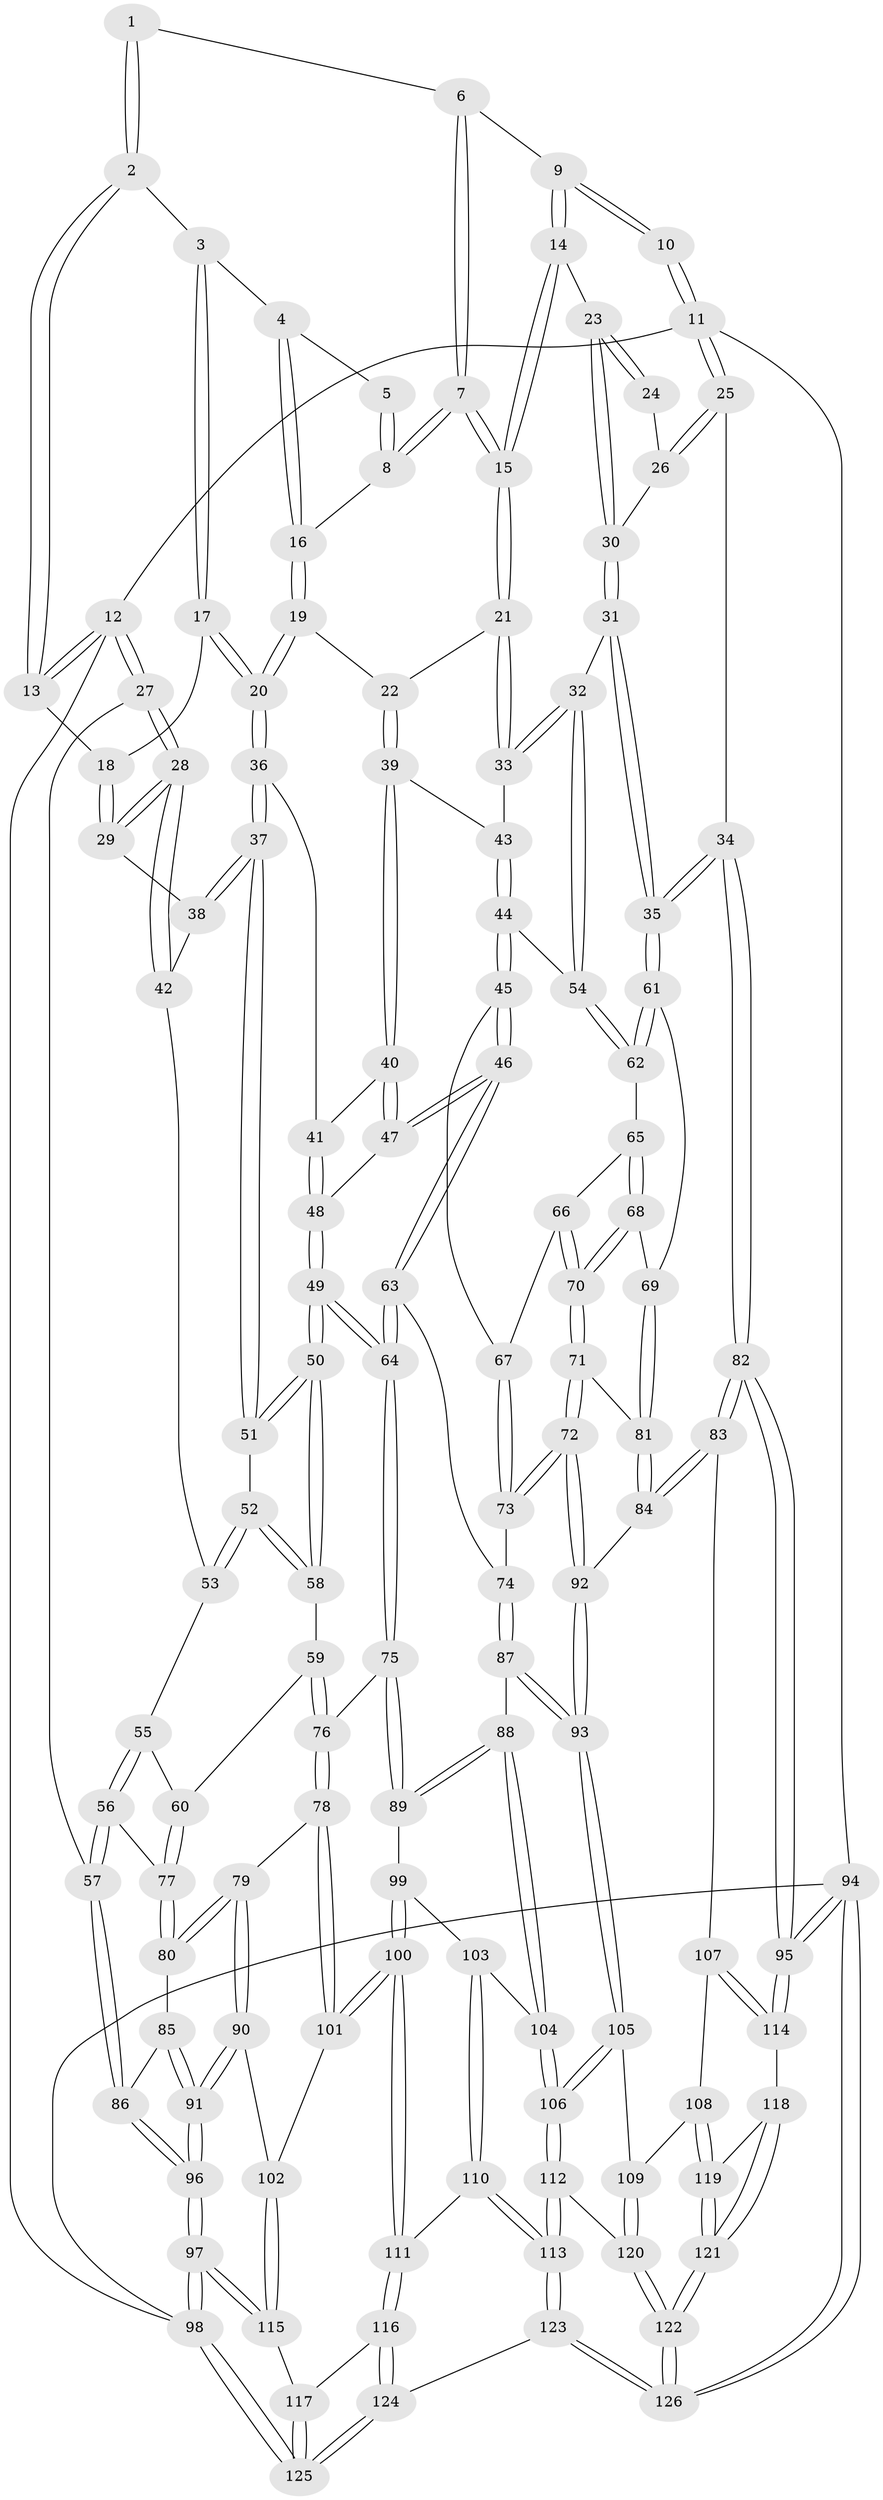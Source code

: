 // coarse degree distribution, {4: 0.3815789473684211, 6: 0.11842105263157894, 3: 0.09210526315789473, 5: 0.40789473684210525}
// Generated by graph-tools (version 1.1) at 2025/24/03/03/25 07:24:36]
// undirected, 126 vertices, 312 edges
graph export_dot {
graph [start="1"]
  node [color=gray90,style=filled];
  1 [pos="+0.519107724491471+0"];
  2 [pos="+0.28594998850795883+0"];
  3 [pos="+0.4568460219904115+0.06525701799597662"];
  4 [pos="+0.4648572492917883+0.0634613612029525"];
  5 [pos="+0.5156207019669324+0"];
  6 [pos="+0.661131801776169+0"];
  7 [pos="+0.7044618497174276+0.09962027158429305"];
  8 [pos="+0.5301068659049182+0.06565155761458549"];
  9 [pos="+0.9710070311480087+0"];
  10 [pos="+1+0"];
  11 [pos="+1+0"];
  12 [pos="+0+0"];
  13 [pos="+0.25764864184202774+0"];
  14 [pos="+0.8131310434924071+0.10943360430999596"];
  15 [pos="+0.7071386013402216+0.10686979154516262"];
  16 [pos="+0.5164265809915928+0.08146573283344338"];
  17 [pos="+0.39514052125606514+0.13592557444427833"];
  18 [pos="+0.24523920798292048+0.008362229679727707"];
  19 [pos="+0.5053352731054349+0.14076765833167457"];
  20 [pos="+0.4019878903051279+0.14719703788319796"];
  21 [pos="+0.6985438739321531+0.1277674008745235"];
  22 [pos="+0.5417147650292196+0.17062945408177016"];
  23 [pos="+0.8260646054955696+0.11232144735628757"];
  24 [pos="+1+0"];
  25 [pos="+1+0.26529149045683187"];
  26 [pos="+0.907459287349856+0.12446525284491529"];
  27 [pos="+0+0.15419278953201848"];
  28 [pos="+0+0.15840986562500464"];
  29 [pos="+0.20365672801534343+0.0814364311401877"];
  30 [pos="+0.8612165473499754+0.13108102033639932"];
  31 [pos="+0.8835669224654943+0.28519085813058986"];
  32 [pos="+0.7084976078583097+0.2689464759493288"];
  33 [pos="+0.7024291798850228+0.24659642917018607"];
  34 [pos="+1+0.3697897402688879"];
  35 [pos="+1+0.3868402862846865"];
  36 [pos="+0.3960860507489356+0.23133984695674856"];
  37 [pos="+0.29442528445219607+0.2656138451576157"];
  38 [pos="+0.20357097086601292+0.08887982540638724"];
  39 [pos="+0.5241502615374954+0.24267894422205255"];
  40 [pos="+0.4798338177266566+0.26493957605049834"];
  41 [pos="+0.4204856535252477+0.2548982031600791"];
  42 [pos="+0.1277337486024766+0.2605848589186717"];
  43 [pos="+0.5358149453497888+0.24946261984389803"];
  44 [pos="+0.5958973853121183+0.3494283251593307"];
  45 [pos="+0.5432262030460989+0.4132880893624133"];
  46 [pos="+0.5315995047245348+0.41924200056712063"];
  47 [pos="+0.5051326311846499+0.34801953456167833"];
  48 [pos="+0.410311738500369+0.3204098134342477"];
  49 [pos="+0.3739078149553141+0.4838899234843282"];
  50 [pos="+0.37019890467002525+0.47928281558257235"];
  51 [pos="+0.2676705722505582+0.3162838074761398"];
  52 [pos="+0.19355372024419173+0.32179216682156364"];
  53 [pos="+0.14011843905563354+0.29433179772098544"];
  54 [pos="+0.6999385805382219+0.2967619381724232"];
  55 [pos="+0.11671381003029685+0.3180867862551653"];
  56 [pos="+0+0.43931818414666296"];
  57 [pos="+0+0.4300645900275105"];
  58 [pos="+0.18010033177731335+0.4042334123953401"];
  59 [pos="+0.13363119406231735+0.47453100172448975"];
  60 [pos="+0.11980910131545175+0.47507228489021264"];
  61 [pos="+0.9574957578544079+0.41799887295819754"];
  62 [pos="+0.7162211930814335+0.3414377855789879"];
  63 [pos="+0.4723614431398268+0.4887633237669877"];
  64 [pos="+0.38259108310443657+0.504812946614605"];
  65 [pos="+0.7179497582016512+0.3676075970898131"];
  66 [pos="+0.7118495308207545+0.39603487219250616"];
  67 [pos="+0.6413774940608497+0.44228888627168067"];
  68 [pos="+0.8690605579174+0.46913767747032553"];
  69 [pos="+0.9389778972713263+0.43420605700095116"];
  70 [pos="+0.7600748672783122+0.5523944172298754"];
  71 [pos="+0.751656823999508+0.5656984238932948"];
  72 [pos="+0.7461620500329535+0.5729244586744787"];
  73 [pos="+0.70597766484905+0.566034594708537"];
  74 [pos="+0.5927576153557423+0.5788308509609377"];
  75 [pos="+0.34524162614479914+0.5601401544141417"];
  76 [pos="+0.3081446382699343+0.5713279675330895"];
  77 [pos="+0.05126139637279701+0.49276375899828617"];
  78 [pos="+0.2551748231329455+0.6193711260209682"];
  79 [pos="+0.21874656110666266+0.6344816713442099"];
  80 [pos="+0.08762086971263981+0.6013587643816559"];
  81 [pos="+0.9215139035950926+0.5976226538789075"];
  82 [pos="+1+0.6752464666809135"];
  83 [pos="+1+0.7046358052351394"];
  84 [pos="+0.9336482986030957+0.6679525510129464"];
  85 [pos="+0.07486453223884235+0.622291338863825"];
  86 [pos="+0+0.5581710920835915"];
  87 [pos="+0.5675500373641109+0.6992604241305604"];
  88 [pos="+0.5658012491413333+0.7013645914430131"];
  89 [pos="+0.37115224007375736+0.6144569371075699"];
  90 [pos="+0.13122258600149614+0.7496789341020925"];
  91 [pos="+0.008994077070826832+0.7665137269944045"];
  92 [pos="+0.7741028510673998+0.6737706555802968"];
  93 [pos="+0.7612040633812502+0.7165500849371411"];
  94 [pos="+1+1"];
  95 [pos="+1+1"];
  96 [pos="+0+0.9711073050718396"];
  97 [pos="+0+1"];
  98 [pos="+0+1"];
  99 [pos="+0.37629453621525355+0.6410842823550184"];
  100 [pos="+0.31935721923518967+0.8224532481891604"];
  101 [pos="+0.26264355656262894+0.7986743365405743"];
  102 [pos="+0.20822236828931237+0.8102426258654974"];
  103 [pos="+0.4427425162241696+0.7498461927003823"];
  104 [pos="+0.5610717476694244+0.7183940124853985"];
  105 [pos="+0.7622980063648415+0.7523617584034318"];
  106 [pos="+0.5840874924171265+0.8357030671638066"];
  107 [pos="+0.9183625849572961+0.8057799544643721"];
  108 [pos="+0.7926781221313133+0.7941018506579118"];
  109 [pos="+0.7835118283644209+0.7892510848236379"];
  110 [pos="+0.4327834064887627+0.8463175582663891"];
  111 [pos="+0.3510743347781554+0.8619774830898388"];
  112 [pos="+0.5776967389288562+0.851191895677339"];
  113 [pos="+0.531428590309436+0.8933390868773208"];
  114 [pos="+0.9487989487137759+0.9016358065329748"];
  115 [pos="+0.17886804014953478+0.8980313719186245"];
  116 [pos="+0.33042709901339135+0.9106580576086373"];
  117 [pos="+0.27963360717217933+0.9212983858135402"];
  118 [pos="+0.9123759988013571+0.9232802559765587"];
  119 [pos="+0.8128898227775238+0.8363168605954089"];
  120 [pos="+0.7233815144497378+0.9199271481568175"];
  121 [pos="+0.8426041651973019+0.9932009727598414"];
  122 [pos="+0.7697935981030039+1"];
  123 [pos="+0.5407772065289496+1"];
  124 [pos="+0.405209806982729+1"];
  125 [pos="+0+1"];
  126 [pos="+0.7504543605832337+1"];
  1 -- 2;
  1 -- 2;
  1 -- 6;
  2 -- 3;
  2 -- 13;
  2 -- 13;
  3 -- 4;
  3 -- 17;
  3 -- 17;
  4 -- 5;
  4 -- 16;
  4 -- 16;
  5 -- 8;
  5 -- 8;
  6 -- 7;
  6 -- 7;
  6 -- 9;
  7 -- 8;
  7 -- 8;
  7 -- 15;
  7 -- 15;
  8 -- 16;
  9 -- 10;
  9 -- 10;
  9 -- 14;
  9 -- 14;
  10 -- 11;
  10 -- 11;
  11 -- 12;
  11 -- 25;
  11 -- 25;
  11 -- 94;
  12 -- 13;
  12 -- 13;
  12 -- 27;
  12 -- 27;
  12 -- 98;
  13 -- 18;
  14 -- 15;
  14 -- 15;
  14 -- 23;
  15 -- 21;
  15 -- 21;
  16 -- 19;
  16 -- 19;
  17 -- 18;
  17 -- 20;
  17 -- 20;
  18 -- 29;
  18 -- 29;
  19 -- 20;
  19 -- 20;
  19 -- 22;
  20 -- 36;
  20 -- 36;
  21 -- 22;
  21 -- 33;
  21 -- 33;
  22 -- 39;
  22 -- 39;
  23 -- 24;
  23 -- 24;
  23 -- 30;
  23 -- 30;
  24 -- 26;
  25 -- 26;
  25 -- 26;
  25 -- 34;
  26 -- 30;
  27 -- 28;
  27 -- 28;
  27 -- 57;
  28 -- 29;
  28 -- 29;
  28 -- 42;
  28 -- 42;
  29 -- 38;
  30 -- 31;
  30 -- 31;
  31 -- 32;
  31 -- 35;
  31 -- 35;
  32 -- 33;
  32 -- 33;
  32 -- 54;
  32 -- 54;
  33 -- 43;
  34 -- 35;
  34 -- 35;
  34 -- 82;
  34 -- 82;
  35 -- 61;
  35 -- 61;
  36 -- 37;
  36 -- 37;
  36 -- 41;
  37 -- 38;
  37 -- 38;
  37 -- 51;
  37 -- 51;
  38 -- 42;
  39 -- 40;
  39 -- 40;
  39 -- 43;
  40 -- 41;
  40 -- 47;
  40 -- 47;
  41 -- 48;
  41 -- 48;
  42 -- 53;
  43 -- 44;
  43 -- 44;
  44 -- 45;
  44 -- 45;
  44 -- 54;
  45 -- 46;
  45 -- 46;
  45 -- 67;
  46 -- 47;
  46 -- 47;
  46 -- 63;
  46 -- 63;
  47 -- 48;
  48 -- 49;
  48 -- 49;
  49 -- 50;
  49 -- 50;
  49 -- 64;
  49 -- 64;
  50 -- 51;
  50 -- 51;
  50 -- 58;
  50 -- 58;
  51 -- 52;
  52 -- 53;
  52 -- 53;
  52 -- 58;
  52 -- 58;
  53 -- 55;
  54 -- 62;
  54 -- 62;
  55 -- 56;
  55 -- 56;
  55 -- 60;
  56 -- 57;
  56 -- 57;
  56 -- 77;
  57 -- 86;
  57 -- 86;
  58 -- 59;
  59 -- 60;
  59 -- 76;
  59 -- 76;
  60 -- 77;
  60 -- 77;
  61 -- 62;
  61 -- 62;
  61 -- 69;
  62 -- 65;
  63 -- 64;
  63 -- 64;
  63 -- 74;
  64 -- 75;
  64 -- 75;
  65 -- 66;
  65 -- 68;
  65 -- 68;
  66 -- 67;
  66 -- 70;
  66 -- 70;
  67 -- 73;
  67 -- 73;
  68 -- 69;
  68 -- 70;
  68 -- 70;
  69 -- 81;
  69 -- 81;
  70 -- 71;
  70 -- 71;
  71 -- 72;
  71 -- 72;
  71 -- 81;
  72 -- 73;
  72 -- 73;
  72 -- 92;
  72 -- 92;
  73 -- 74;
  74 -- 87;
  74 -- 87;
  75 -- 76;
  75 -- 89;
  75 -- 89;
  76 -- 78;
  76 -- 78;
  77 -- 80;
  77 -- 80;
  78 -- 79;
  78 -- 101;
  78 -- 101;
  79 -- 80;
  79 -- 80;
  79 -- 90;
  79 -- 90;
  80 -- 85;
  81 -- 84;
  81 -- 84;
  82 -- 83;
  82 -- 83;
  82 -- 95;
  82 -- 95;
  83 -- 84;
  83 -- 84;
  83 -- 107;
  84 -- 92;
  85 -- 86;
  85 -- 91;
  85 -- 91;
  86 -- 96;
  86 -- 96;
  87 -- 88;
  87 -- 93;
  87 -- 93;
  88 -- 89;
  88 -- 89;
  88 -- 104;
  88 -- 104;
  89 -- 99;
  90 -- 91;
  90 -- 91;
  90 -- 102;
  91 -- 96;
  91 -- 96;
  92 -- 93;
  92 -- 93;
  93 -- 105;
  93 -- 105;
  94 -- 95;
  94 -- 95;
  94 -- 126;
  94 -- 126;
  94 -- 98;
  95 -- 114;
  95 -- 114;
  96 -- 97;
  96 -- 97;
  97 -- 98;
  97 -- 98;
  97 -- 115;
  97 -- 115;
  98 -- 125;
  98 -- 125;
  99 -- 100;
  99 -- 100;
  99 -- 103;
  100 -- 101;
  100 -- 101;
  100 -- 111;
  100 -- 111;
  101 -- 102;
  102 -- 115;
  102 -- 115;
  103 -- 104;
  103 -- 110;
  103 -- 110;
  104 -- 106;
  104 -- 106;
  105 -- 106;
  105 -- 106;
  105 -- 109;
  106 -- 112;
  106 -- 112;
  107 -- 108;
  107 -- 114;
  107 -- 114;
  108 -- 109;
  108 -- 119;
  108 -- 119;
  109 -- 120;
  109 -- 120;
  110 -- 111;
  110 -- 113;
  110 -- 113;
  111 -- 116;
  111 -- 116;
  112 -- 113;
  112 -- 113;
  112 -- 120;
  113 -- 123;
  113 -- 123;
  114 -- 118;
  115 -- 117;
  116 -- 117;
  116 -- 124;
  116 -- 124;
  117 -- 125;
  117 -- 125;
  118 -- 119;
  118 -- 121;
  118 -- 121;
  119 -- 121;
  119 -- 121;
  120 -- 122;
  120 -- 122;
  121 -- 122;
  121 -- 122;
  122 -- 126;
  122 -- 126;
  123 -- 124;
  123 -- 126;
  123 -- 126;
  124 -- 125;
  124 -- 125;
}
